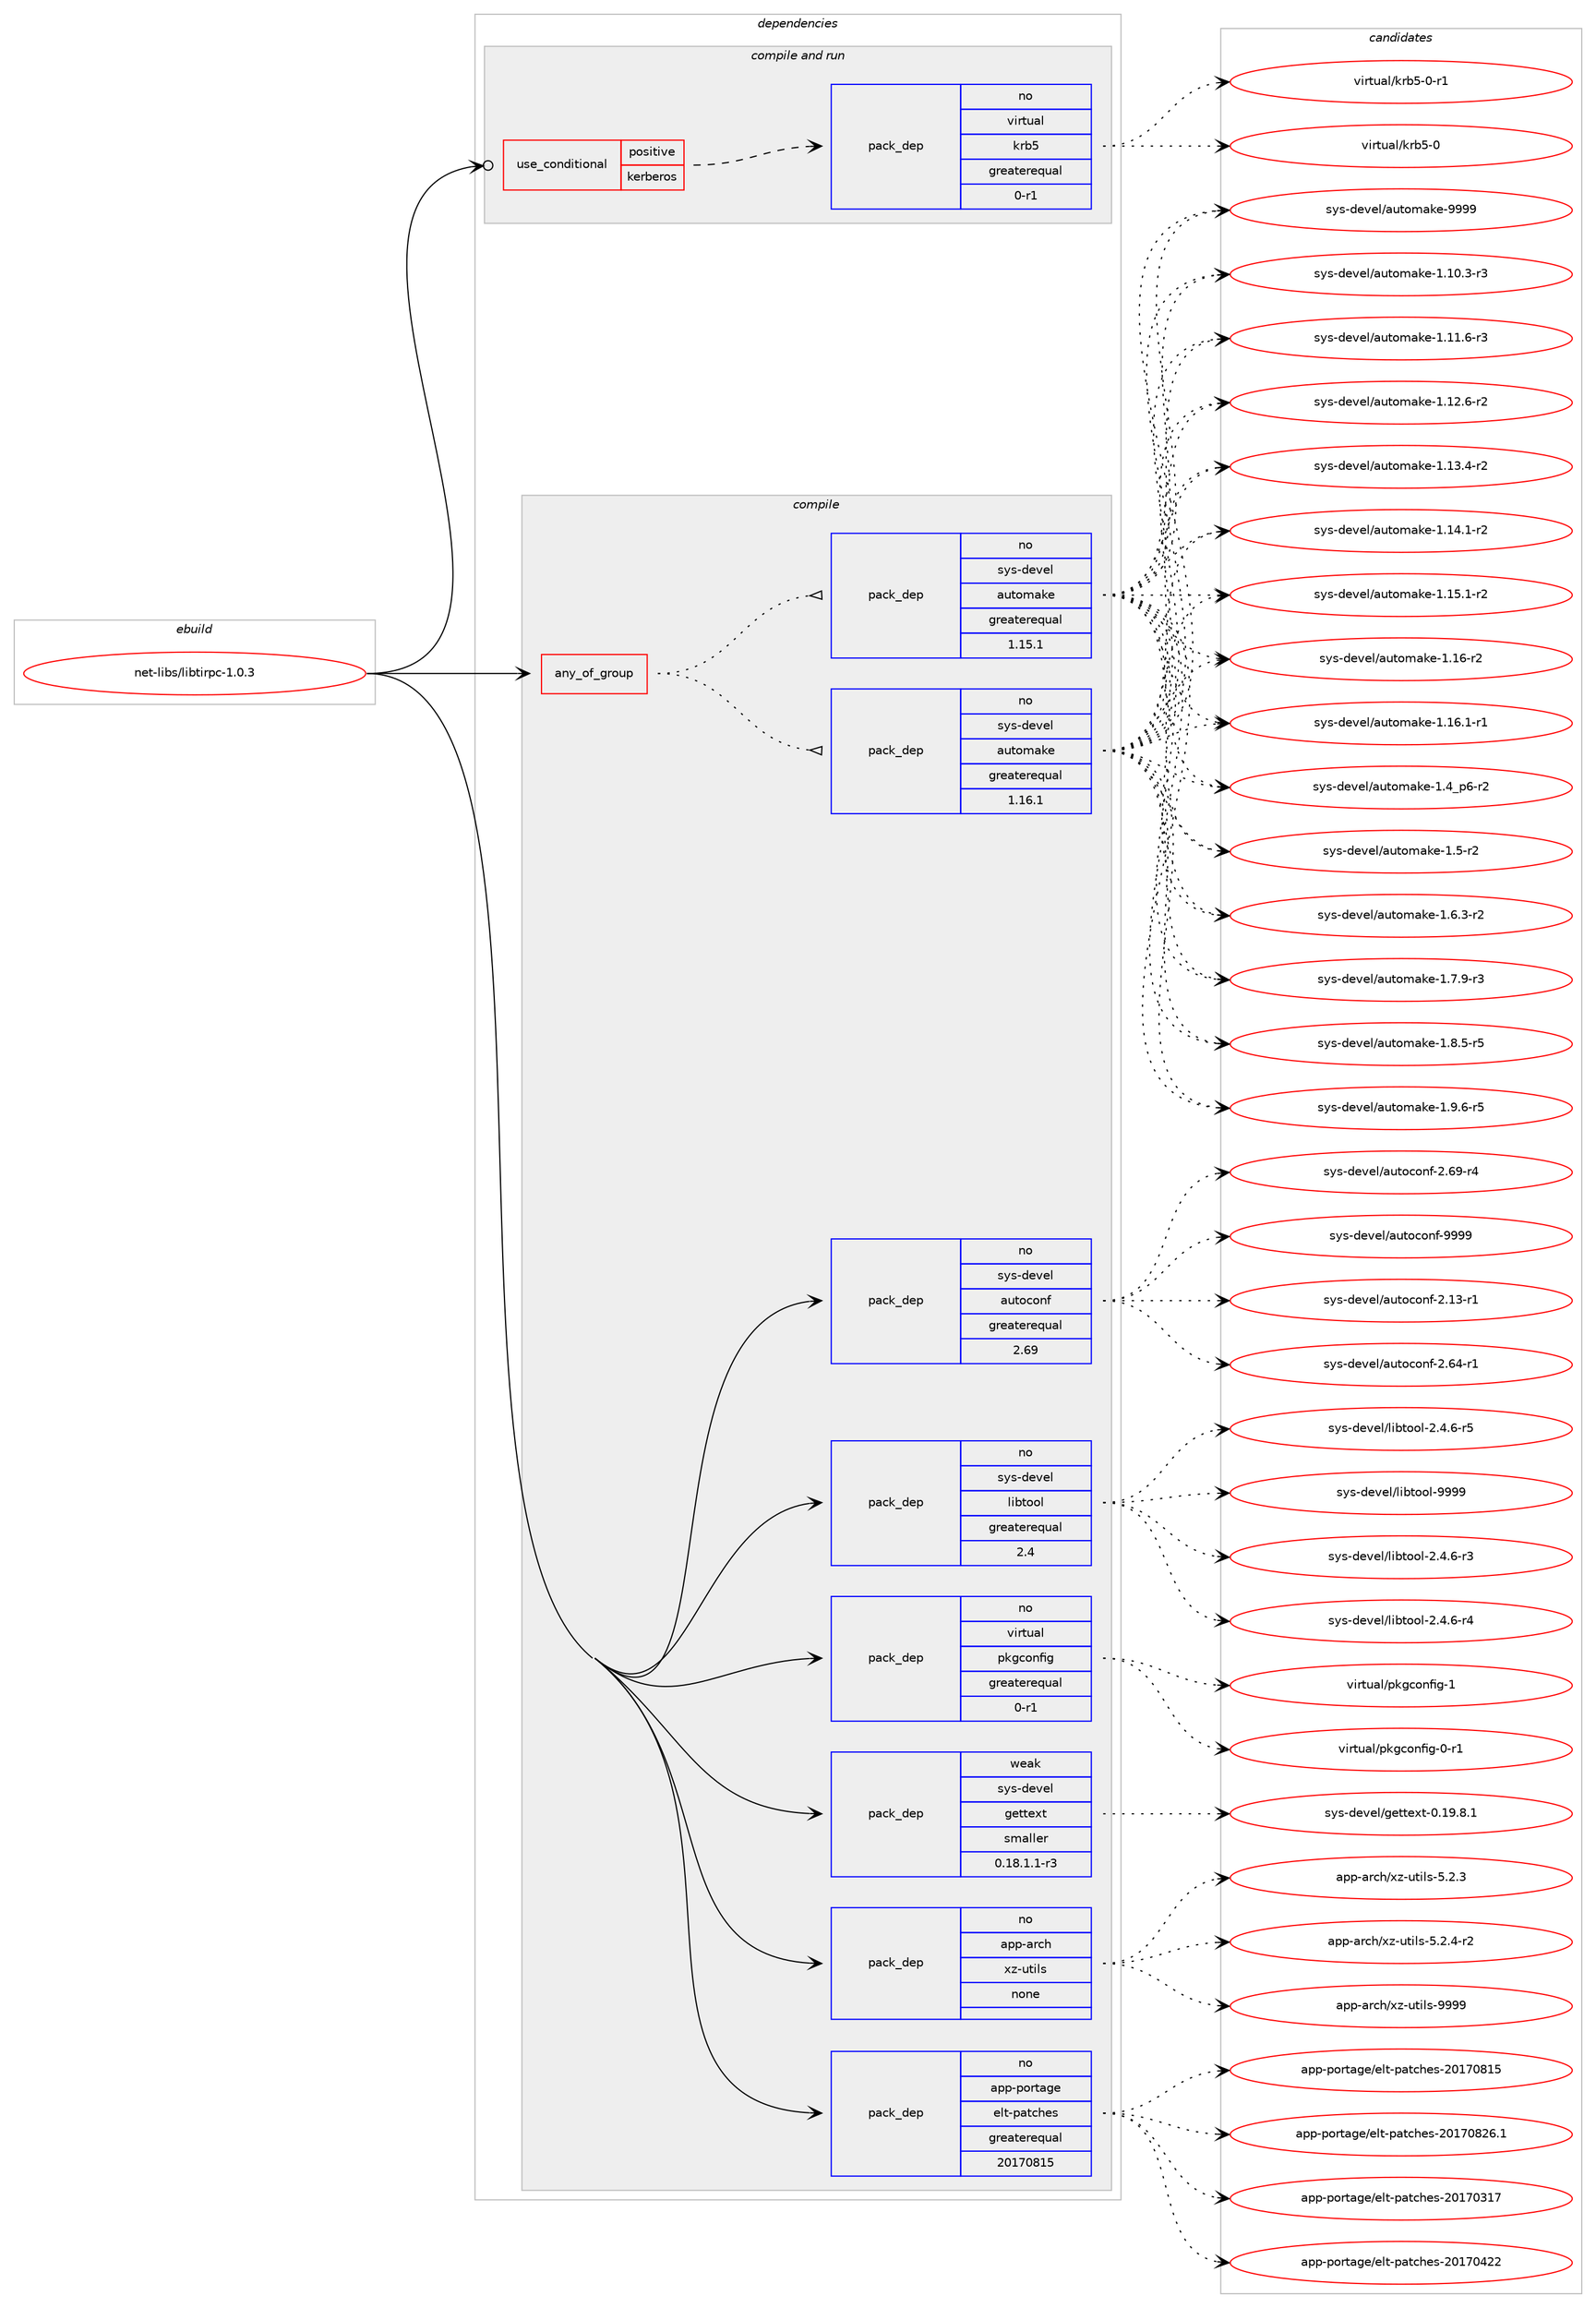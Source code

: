 digraph prolog {

# *************
# Graph options
# *************

newrank=true;
concentrate=true;
compound=true;
graph [rankdir=LR,fontname=Helvetica,fontsize=10,ranksep=1.5];#, ranksep=2.5, nodesep=0.2];
edge  [arrowhead=vee];
node  [fontname=Helvetica,fontsize=10];

# **********
# The ebuild
# **********

subgraph cluster_leftcol {
color=gray;
rank=same;
label=<<i>ebuild</i>>;
id [label="net-libs/libtirpc-1.0.3", color=red, width=4, href="../net-libs/libtirpc-1.0.3.svg"];
}

# ****************
# The dependencies
# ****************

subgraph cluster_midcol {
color=gray;
label=<<i>dependencies</i>>;
subgraph cluster_compile {
fillcolor="#eeeeee";
style=filled;
label=<<i>compile</i>>;
subgraph any26176 {
dependency1660685 [label=<<TABLE BORDER="0" CELLBORDER="1" CELLSPACING="0" CELLPADDING="4"><TR><TD CELLPADDING="10">any_of_group</TD></TR></TABLE>>, shape=none, color=red];subgraph pack1187312 {
dependency1660686 [label=<<TABLE BORDER="0" CELLBORDER="1" CELLSPACING="0" CELLPADDING="4" WIDTH="220"><TR><TD ROWSPAN="6" CELLPADDING="30">pack_dep</TD></TR><TR><TD WIDTH="110">no</TD></TR><TR><TD>sys-devel</TD></TR><TR><TD>automake</TD></TR><TR><TD>greaterequal</TD></TR><TR><TD>1.16.1</TD></TR></TABLE>>, shape=none, color=blue];
}
dependency1660685:e -> dependency1660686:w [weight=20,style="dotted",arrowhead="oinv"];
subgraph pack1187313 {
dependency1660687 [label=<<TABLE BORDER="0" CELLBORDER="1" CELLSPACING="0" CELLPADDING="4" WIDTH="220"><TR><TD ROWSPAN="6" CELLPADDING="30">pack_dep</TD></TR><TR><TD WIDTH="110">no</TD></TR><TR><TD>sys-devel</TD></TR><TR><TD>automake</TD></TR><TR><TD>greaterequal</TD></TR><TR><TD>1.15.1</TD></TR></TABLE>>, shape=none, color=blue];
}
dependency1660685:e -> dependency1660687:w [weight=20,style="dotted",arrowhead="oinv"];
}
id:e -> dependency1660685:w [weight=20,style="solid",arrowhead="vee"];
subgraph pack1187314 {
dependency1660688 [label=<<TABLE BORDER="0" CELLBORDER="1" CELLSPACING="0" CELLPADDING="4" WIDTH="220"><TR><TD ROWSPAN="6" CELLPADDING="30">pack_dep</TD></TR><TR><TD WIDTH="110">no</TD></TR><TR><TD>app-arch</TD></TR><TR><TD>xz-utils</TD></TR><TR><TD>none</TD></TR><TR><TD></TD></TR></TABLE>>, shape=none, color=blue];
}
id:e -> dependency1660688:w [weight=20,style="solid",arrowhead="vee"];
subgraph pack1187315 {
dependency1660689 [label=<<TABLE BORDER="0" CELLBORDER="1" CELLSPACING="0" CELLPADDING="4" WIDTH="220"><TR><TD ROWSPAN="6" CELLPADDING="30">pack_dep</TD></TR><TR><TD WIDTH="110">no</TD></TR><TR><TD>app-portage</TD></TR><TR><TD>elt-patches</TD></TR><TR><TD>greaterequal</TD></TR><TR><TD>20170815</TD></TR></TABLE>>, shape=none, color=blue];
}
id:e -> dependency1660689:w [weight=20,style="solid",arrowhead="vee"];
subgraph pack1187316 {
dependency1660690 [label=<<TABLE BORDER="0" CELLBORDER="1" CELLSPACING="0" CELLPADDING="4" WIDTH="220"><TR><TD ROWSPAN="6" CELLPADDING="30">pack_dep</TD></TR><TR><TD WIDTH="110">no</TD></TR><TR><TD>sys-devel</TD></TR><TR><TD>autoconf</TD></TR><TR><TD>greaterequal</TD></TR><TR><TD>2.69</TD></TR></TABLE>>, shape=none, color=blue];
}
id:e -> dependency1660690:w [weight=20,style="solid",arrowhead="vee"];
subgraph pack1187317 {
dependency1660691 [label=<<TABLE BORDER="0" CELLBORDER="1" CELLSPACING="0" CELLPADDING="4" WIDTH="220"><TR><TD ROWSPAN="6" CELLPADDING="30">pack_dep</TD></TR><TR><TD WIDTH="110">no</TD></TR><TR><TD>sys-devel</TD></TR><TR><TD>libtool</TD></TR><TR><TD>greaterequal</TD></TR><TR><TD>2.4</TD></TR></TABLE>>, shape=none, color=blue];
}
id:e -> dependency1660691:w [weight=20,style="solid",arrowhead="vee"];
subgraph pack1187318 {
dependency1660692 [label=<<TABLE BORDER="0" CELLBORDER="1" CELLSPACING="0" CELLPADDING="4" WIDTH="220"><TR><TD ROWSPAN="6" CELLPADDING="30">pack_dep</TD></TR><TR><TD WIDTH="110">no</TD></TR><TR><TD>virtual</TD></TR><TR><TD>pkgconfig</TD></TR><TR><TD>greaterequal</TD></TR><TR><TD>0-r1</TD></TR></TABLE>>, shape=none, color=blue];
}
id:e -> dependency1660692:w [weight=20,style="solid",arrowhead="vee"];
subgraph pack1187319 {
dependency1660693 [label=<<TABLE BORDER="0" CELLBORDER="1" CELLSPACING="0" CELLPADDING="4" WIDTH="220"><TR><TD ROWSPAN="6" CELLPADDING="30">pack_dep</TD></TR><TR><TD WIDTH="110">weak</TD></TR><TR><TD>sys-devel</TD></TR><TR><TD>gettext</TD></TR><TR><TD>smaller</TD></TR><TR><TD>0.18.1.1-r3</TD></TR></TABLE>>, shape=none, color=blue];
}
id:e -> dependency1660693:w [weight=20,style="solid",arrowhead="vee"];
}
subgraph cluster_compileandrun {
fillcolor="#eeeeee";
style=filled;
label=<<i>compile and run</i>>;
subgraph cond446409 {
dependency1660694 [label=<<TABLE BORDER="0" CELLBORDER="1" CELLSPACING="0" CELLPADDING="4"><TR><TD ROWSPAN="3" CELLPADDING="10">use_conditional</TD></TR><TR><TD>positive</TD></TR><TR><TD>kerberos</TD></TR></TABLE>>, shape=none, color=red];
subgraph pack1187320 {
dependency1660695 [label=<<TABLE BORDER="0" CELLBORDER="1" CELLSPACING="0" CELLPADDING="4" WIDTH="220"><TR><TD ROWSPAN="6" CELLPADDING="30">pack_dep</TD></TR><TR><TD WIDTH="110">no</TD></TR><TR><TD>virtual</TD></TR><TR><TD>krb5</TD></TR><TR><TD>greaterequal</TD></TR><TR><TD>0-r1</TD></TR></TABLE>>, shape=none, color=blue];
}
dependency1660694:e -> dependency1660695:w [weight=20,style="dashed",arrowhead="vee"];
}
id:e -> dependency1660694:w [weight=20,style="solid",arrowhead="odotvee"];
}
subgraph cluster_run {
fillcolor="#eeeeee";
style=filled;
label=<<i>run</i>>;
}
}

# **************
# The candidates
# **************

subgraph cluster_choices {
rank=same;
color=gray;
label=<<i>candidates</i>>;

subgraph choice1187312 {
color=black;
nodesep=1;
choice11512111545100101118101108479711711611110997107101454946494846514511451 [label="sys-devel/automake-1.10.3-r3", color=red, width=4,href="../sys-devel/automake-1.10.3-r3.svg"];
choice11512111545100101118101108479711711611110997107101454946494946544511451 [label="sys-devel/automake-1.11.6-r3", color=red, width=4,href="../sys-devel/automake-1.11.6-r3.svg"];
choice11512111545100101118101108479711711611110997107101454946495046544511450 [label="sys-devel/automake-1.12.6-r2", color=red, width=4,href="../sys-devel/automake-1.12.6-r2.svg"];
choice11512111545100101118101108479711711611110997107101454946495146524511450 [label="sys-devel/automake-1.13.4-r2", color=red, width=4,href="../sys-devel/automake-1.13.4-r2.svg"];
choice11512111545100101118101108479711711611110997107101454946495246494511450 [label="sys-devel/automake-1.14.1-r2", color=red, width=4,href="../sys-devel/automake-1.14.1-r2.svg"];
choice11512111545100101118101108479711711611110997107101454946495346494511450 [label="sys-devel/automake-1.15.1-r2", color=red, width=4,href="../sys-devel/automake-1.15.1-r2.svg"];
choice1151211154510010111810110847971171161111099710710145494649544511450 [label="sys-devel/automake-1.16-r2", color=red, width=4,href="../sys-devel/automake-1.16-r2.svg"];
choice11512111545100101118101108479711711611110997107101454946495446494511449 [label="sys-devel/automake-1.16.1-r1", color=red, width=4,href="../sys-devel/automake-1.16.1-r1.svg"];
choice115121115451001011181011084797117116111109971071014549465295112544511450 [label="sys-devel/automake-1.4_p6-r2", color=red, width=4,href="../sys-devel/automake-1.4_p6-r2.svg"];
choice11512111545100101118101108479711711611110997107101454946534511450 [label="sys-devel/automake-1.5-r2", color=red, width=4,href="../sys-devel/automake-1.5-r2.svg"];
choice115121115451001011181011084797117116111109971071014549465446514511450 [label="sys-devel/automake-1.6.3-r2", color=red, width=4,href="../sys-devel/automake-1.6.3-r2.svg"];
choice115121115451001011181011084797117116111109971071014549465546574511451 [label="sys-devel/automake-1.7.9-r3", color=red, width=4,href="../sys-devel/automake-1.7.9-r3.svg"];
choice115121115451001011181011084797117116111109971071014549465646534511453 [label="sys-devel/automake-1.8.5-r5", color=red, width=4,href="../sys-devel/automake-1.8.5-r5.svg"];
choice115121115451001011181011084797117116111109971071014549465746544511453 [label="sys-devel/automake-1.9.6-r5", color=red, width=4,href="../sys-devel/automake-1.9.6-r5.svg"];
choice115121115451001011181011084797117116111109971071014557575757 [label="sys-devel/automake-9999", color=red, width=4,href="../sys-devel/automake-9999.svg"];
dependency1660686:e -> choice11512111545100101118101108479711711611110997107101454946494846514511451:w [style=dotted,weight="100"];
dependency1660686:e -> choice11512111545100101118101108479711711611110997107101454946494946544511451:w [style=dotted,weight="100"];
dependency1660686:e -> choice11512111545100101118101108479711711611110997107101454946495046544511450:w [style=dotted,weight="100"];
dependency1660686:e -> choice11512111545100101118101108479711711611110997107101454946495146524511450:w [style=dotted,weight="100"];
dependency1660686:e -> choice11512111545100101118101108479711711611110997107101454946495246494511450:w [style=dotted,weight="100"];
dependency1660686:e -> choice11512111545100101118101108479711711611110997107101454946495346494511450:w [style=dotted,weight="100"];
dependency1660686:e -> choice1151211154510010111810110847971171161111099710710145494649544511450:w [style=dotted,weight="100"];
dependency1660686:e -> choice11512111545100101118101108479711711611110997107101454946495446494511449:w [style=dotted,weight="100"];
dependency1660686:e -> choice115121115451001011181011084797117116111109971071014549465295112544511450:w [style=dotted,weight="100"];
dependency1660686:e -> choice11512111545100101118101108479711711611110997107101454946534511450:w [style=dotted,weight="100"];
dependency1660686:e -> choice115121115451001011181011084797117116111109971071014549465446514511450:w [style=dotted,weight="100"];
dependency1660686:e -> choice115121115451001011181011084797117116111109971071014549465546574511451:w [style=dotted,weight="100"];
dependency1660686:e -> choice115121115451001011181011084797117116111109971071014549465646534511453:w [style=dotted,weight="100"];
dependency1660686:e -> choice115121115451001011181011084797117116111109971071014549465746544511453:w [style=dotted,weight="100"];
dependency1660686:e -> choice115121115451001011181011084797117116111109971071014557575757:w [style=dotted,weight="100"];
}
subgraph choice1187313 {
color=black;
nodesep=1;
choice11512111545100101118101108479711711611110997107101454946494846514511451 [label="sys-devel/automake-1.10.3-r3", color=red, width=4,href="../sys-devel/automake-1.10.3-r3.svg"];
choice11512111545100101118101108479711711611110997107101454946494946544511451 [label="sys-devel/automake-1.11.6-r3", color=red, width=4,href="../sys-devel/automake-1.11.6-r3.svg"];
choice11512111545100101118101108479711711611110997107101454946495046544511450 [label="sys-devel/automake-1.12.6-r2", color=red, width=4,href="../sys-devel/automake-1.12.6-r2.svg"];
choice11512111545100101118101108479711711611110997107101454946495146524511450 [label="sys-devel/automake-1.13.4-r2", color=red, width=4,href="../sys-devel/automake-1.13.4-r2.svg"];
choice11512111545100101118101108479711711611110997107101454946495246494511450 [label="sys-devel/automake-1.14.1-r2", color=red, width=4,href="../sys-devel/automake-1.14.1-r2.svg"];
choice11512111545100101118101108479711711611110997107101454946495346494511450 [label="sys-devel/automake-1.15.1-r2", color=red, width=4,href="../sys-devel/automake-1.15.1-r2.svg"];
choice1151211154510010111810110847971171161111099710710145494649544511450 [label="sys-devel/automake-1.16-r2", color=red, width=4,href="../sys-devel/automake-1.16-r2.svg"];
choice11512111545100101118101108479711711611110997107101454946495446494511449 [label="sys-devel/automake-1.16.1-r1", color=red, width=4,href="../sys-devel/automake-1.16.1-r1.svg"];
choice115121115451001011181011084797117116111109971071014549465295112544511450 [label="sys-devel/automake-1.4_p6-r2", color=red, width=4,href="../sys-devel/automake-1.4_p6-r2.svg"];
choice11512111545100101118101108479711711611110997107101454946534511450 [label="sys-devel/automake-1.5-r2", color=red, width=4,href="../sys-devel/automake-1.5-r2.svg"];
choice115121115451001011181011084797117116111109971071014549465446514511450 [label="sys-devel/automake-1.6.3-r2", color=red, width=4,href="../sys-devel/automake-1.6.3-r2.svg"];
choice115121115451001011181011084797117116111109971071014549465546574511451 [label="sys-devel/automake-1.7.9-r3", color=red, width=4,href="../sys-devel/automake-1.7.9-r3.svg"];
choice115121115451001011181011084797117116111109971071014549465646534511453 [label="sys-devel/automake-1.8.5-r5", color=red, width=4,href="../sys-devel/automake-1.8.5-r5.svg"];
choice115121115451001011181011084797117116111109971071014549465746544511453 [label="sys-devel/automake-1.9.6-r5", color=red, width=4,href="../sys-devel/automake-1.9.6-r5.svg"];
choice115121115451001011181011084797117116111109971071014557575757 [label="sys-devel/automake-9999", color=red, width=4,href="../sys-devel/automake-9999.svg"];
dependency1660687:e -> choice11512111545100101118101108479711711611110997107101454946494846514511451:w [style=dotted,weight="100"];
dependency1660687:e -> choice11512111545100101118101108479711711611110997107101454946494946544511451:w [style=dotted,weight="100"];
dependency1660687:e -> choice11512111545100101118101108479711711611110997107101454946495046544511450:w [style=dotted,weight="100"];
dependency1660687:e -> choice11512111545100101118101108479711711611110997107101454946495146524511450:w [style=dotted,weight="100"];
dependency1660687:e -> choice11512111545100101118101108479711711611110997107101454946495246494511450:w [style=dotted,weight="100"];
dependency1660687:e -> choice11512111545100101118101108479711711611110997107101454946495346494511450:w [style=dotted,weight="100"];
dependency1660687:e -> choice1151211154510010111810110847971171161111099710710145494649544511450:w [style=dotted,weight="100"];
dependency1660687:e -> choice11512111545100101118101108479711711611110997107101454946495446494511449:w [style=dotted,weight="100"];
dependency1660687:e -> choice115121115451001011181011084797117116111109971071014549465295112544511450:w [style=dotted,weight="100"];
dependency1660687:e -> choice11512111545100101118101108479711711611110997107101454946534511450:w [style=dotted,weight="100"];
dependency1660687:e -> choice115121115451001011181011084797117116111109971071014549465446514511450:w [style=dotted,weight="100"];
dependency1660687:e -> choice115121115451001011181011084797117116111109971071014549465546574511451:w [style=dotted,weight="100"];
dependency1660687:e -> choice115121115451001011181011084797117116111109971071014549465646534511453:w [style=dotted,weight="100"];
dependency1660687:e -> choice115121115451001011181011084797117116111109971071014549465746544511453:w [style=dotted,weight="100"];
dependency1660687:e -> choice115121115451001011181011084797117116111109971071014557575757:w [style=dotted,weight="100"];
}
subgraph choice1187314 {
color=black;
nodesep=1;
choice971121124597114991044712012245117116105108115455346504651 [label="app-arch/xz-utils-5.2.3", color=red, width=4,href="../app-arch/xz-utils-5.2.3.svg"];
choice9711211245971149910447120122451171161051081154553465046524511450 [label="app-arch/xz-utils-5.2.4-r2", color=red, width=4,href="../app-arch/xz-utils-5.2.4-r2.svg"];
choice9711211245971149910447120122451171161051081154557575757 [label="app-arch/xz-utils-9999", color=red, width=4,href="../app-arch/xz-utils-9999.svg"];
dependency1660688:e -> choice971121124597114991044712012245117116105108115455346504651:w [style=dotted,weight="100"];
dependency1660688:e -> choice9711211245971149910447120122451171161051081154553465046524511450:w [style=dotted,weight="100"];
dependency1660688:e -> choice9711211245971149910447120122451171161051081154557575757:w [style=dotted,weight="100"];
}
subgraph choice1187315 {
color=black;
nodesep=1;
choice97112112451121111141169710310147101108116451129711699104101115455048495548514955 [label="app-portage/elt-patches-20170317", color=red, width=4,href="../app-portage/elt-patches-20170317.svg"];
choice97112112451121111141169710310147101108116451129711699104101115455048495548525050 [label="app-portage/elt-patches-20170422", color=red, width=4,href="../app-portage/elt-patches-20170422.svg"];
choice97112112451121111141169710310147101108116451129711699104101115455048495548564953 [label="app-portage/elt-patches-20170815", color=red, width=4,href="../app-portage/elt-patches-20170815.svg"];
choice971121124511211111411697103101471011081164511297116991041011154550484955485650544649 [label="app-portage/elt-patches-20170826.1", color=red, width=4,href="../app-portage/elt-patches-20170826.1.svg"];
dependency1660689:e -> choice97112112451121111141169710310147101108116451129711699104101115455048495548514955:w [style=dotted,weight="100"];
dependency1660689:e -> choice97112112451121111141169710310147101108116451129711699104101115455048495548525050:w [style=dotted,weight="100"];
dependency1660689:e -> choice97112112451121111141169710310147101108116451129711699104101115455048495548564953:w [style=dotted,weight="100"];
dependency1660689:e -> choice971121124511211111411697103101471011081164511297116991041011154550484955485650544649:w [style=dotted,weight="100"];
}
subgraph choice1187316 {
color=black;
nodesep=1;
choice1151211154510010111810110847971171161119911111010245504649514511449 [label="sys-devel/autoconf-2.13-r1", color=red, width=4,href="../sys-devel/autoconf-2.13-r1.svg"];
choice1151211154510010111810110847971171161119911111010245504654524511449 [label="sys-devel/autoconf-2.64-r1", color=red, width=4,href="../sys-devel/autoconf-2.64-r1.svg"];
choice1151211154510010111810110847971171161119911111010245504654574511452 [label="sys-devel/autoconf-2.69-r4", color=red, width=4,href="../sys-devel/autoconf-2.69-r4.svg"];
choice115121115451001011181011084797117116111991111101024557575757 [label="sys-devel/autoconf-9999", color=red, width=4,href="../sys-devel/autoconf-9999.svg"];
dependency1660690:e -> choice1151211154510010111810110847971171161119911111010245504649514511449:w [style=dotted,weight="100"];
dependency1660690:e -> choice1151211154510010111810110847971171161119911111010245504654524511449:w [style=dotted,weight="100"];
dependency1660690:e -> choice1151211154510010111810110847971171161119911111010245504654574511452:w [style=dotted,weight="100"];
dependency1660690:e -> choice115121115451001011181011084797117116111991111101024557575757:w [style=dotted,weight="100"];
}
subgraph choice1187317 {
color=black;
nodesep=1;
choice1151211154510010111810110847108105981161111111084550465246544511451 [label="sys-devel/libtool-2.4.6-r3", color=red, width=4,href="../sys-devel/libtool-2.4.6-r3.svg"];
choice1151211154510010111810110847108105981161111111084550465246544511452 [label="sys-devel/libtool-2.4.6-r4", color=red, width=4,href="../sys-devel/libtool-2.4.6-r4.svg"];
choice1151211154510010111810110847108105981161111111084550465246544511453 [label="sys-devel/libtool-2.4.6-r5", color=red, width=4,href="../sys-devel/libtool-2.4.6-r5.svg"];
choice1151211154510010111810110847108105981161111111084557575757 [label="sys-devel/libtool-9999", color=red, width=4,href="../sys-devel/libtool-9999.svg"];
dependency1660691:e -> choice1151211154510010111810110847108105981161111111084550465246544511451:w [style=dotted,weight="100"];
dependency1660691:e -> choice1151211154510010111810110847108105981161111111084550465246544511452:w [style=dotted,weight="100"];
dependency1660691:e -> choice1151211154510010111810110847108105981161111111084550465246544511453:w [style=dotted,weight="100"];
dependency1660691:e -> choice1151211154510010111810110847108105981161111111084557575757:w [style=dotted,weight="100"];
}
subgraph choice1187318 {
color=black;
nodesep=1;
choice11810511411611797108471121071039911111010210510345484511449 [label="virtual/pkgconfig-0-r1", color=red, width=4,href="../virtual/pkgconfig-0-r1.svg"];
choice1181051141161179710847112107103991111101021051034549 [label="virtual/pkgconfig-1", color=red, width=4,href="../virtual/pkgconfig-1.svg"];
dependency1660692:e -> choice11810511411611797108471121071039911111010210510345484511449:w [style=dotted,weight="100"];
dependency1660692:e -> choice1181051141161179710847112107103991111101021051034549:w [style=dotted,weight="100"];
}
subgraph choice1187319 {
color=black;
nodesep=1;
choice1151211154510010111810110847103101116116101120116454846495746564649 [label="sys-devel/gettext-0.19.8.1", color=red, width=4,href="../sys-devel/gettext-0.19.8.1.svg"];
dependency1660693:e -> choice1151211154510010111810110847103101116116101120116454846495746564649:w [style=dotted,weight="100"];
}
subgraph choice1187320 {
color=black;
nodesep=1;
choice118105114116117971084710711498534548 [label="virtual/krb5-0", color=red, width=4,href="../virtual/krb5-0.svg"];
choice1181051141161179710847107114985345484511449 [label="virtual/krb5-0-r1", color=red, width=4,href="../virtual/krb5-0-r1.svg"];
dependency1660695:e -> choice118105114116117971084710711498534548:w [style=dotted,weight="100"];
dependency1660695:e -> choice1181051141161179710847107114985345484511449:w [style=dotted,weight="100"];
}
}

}
